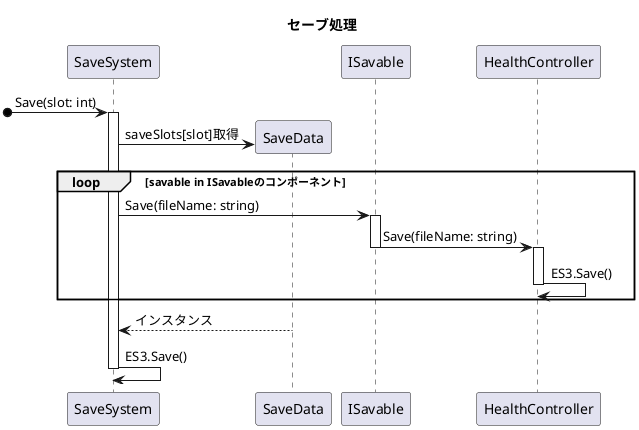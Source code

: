 @startuml save_system_seq
title セーブ処理


participant SaveSystem
participant SaveData
participant ISavable
participant HealthController

[o-> SaveSystem++ : Save(slot: int)
  SaveSystem -> SaveData** : saveSlots[slot]取得
  loop savable in ISavableのコンポーネント
  SaveSystem -> ISavable++ : Save(fileName: string)
    ISavable -> HealthController--++ : Save(fileName: string)
      HealthController -> HealthController-- : ES3.Save()
  end
  SaveSystem <-- SaveData : インスタンス
  SaveSystem -> SaveSystem-- : ES3.Save()
@enduml